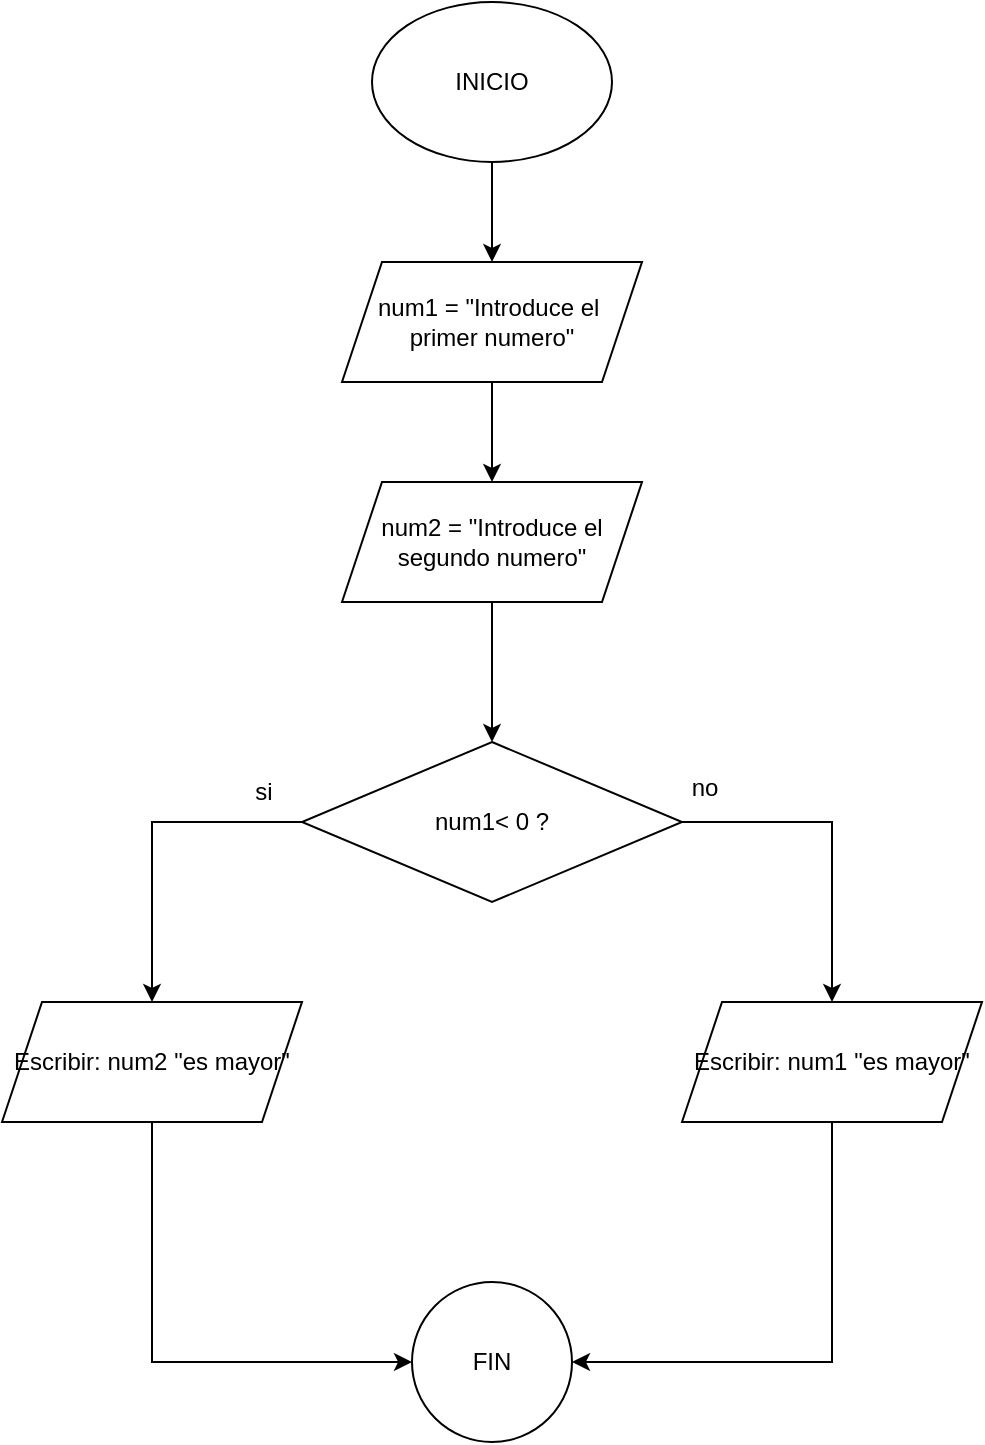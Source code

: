 <mxfile version="24.8.4">
  <diagram name="Página-1" id="2UFubnlOPNcLVtzOg3cz">
    <mxGraphModel dx="1000" dy="511" grid="1" gridSize="10" guides="1" tooltips="1" connect="1" arrows="1" fold="1" page="1" pageScale="1" pageWidth="827" pageHeight="1169" math="0" shadow="0">
      <root>
        <mxCell id="0" />
        <mxCell id="1" parent="0" />
        <mxCell id="4KdWAY72Oj23wz-Gb6Jc-6" style="edgeStyle=orthogonalEdgeStyle;rounded=0;orthogonalLoop=1;jettySize=auto;html=1;entryX=0.5;entryY=0;entryDx=0;entryDy=0;" edge="1" parent="1" source="4KdWAY72Oj23wz-Gb6Jc-1" target="4KdWAY72Oj23wz-Gb6Jc-5">
          <mxGeometry relative="1" as="geometry" />
        </mxCell>
        <mxCell id="4KdWAY72Oj23wz-Gb6Jc-1" value="INICIO" style="ellipse;whiteSpace=wrap;html=1;" vertex="1" parent="1">
          <mxGeometry x="354" width="120" height="80" as="geometry" />
        </mxCell>
        <mxCell id="4KdWAY72Oj23wz-Gb6Jc-9" value="" style="edgeStyle=orthogonalEdgeStyle;rounded=0;orthogonalLoop=1;jettySize=auto;html=1;" edge="1" parent="1" source="4KdWAY72Oj23wz-Gb6Jc-2" target="4KdWAY72Oj23wz-Gb6Jc-8">
          <mxGeometry relative="1" as="geometry" />
        </mxCell>
        <mxCell id="4KdWAY72Oj23wz-Gb6Jc-2" value="num2 = &quot;Introduce el segundo numero&quot;" style="shape=parallelogram;perimeter=parallelogramPerimeter;whiteSpace=wrap;html=1;fixedSize=1;" vertex="1" parent="1">
          <mxGeometry x="339" y="240" width="150" height="60" as="geometry" />
        </mxCell>
        <mxCell id="4KdWAY72Oj23wz-Gb6Jc-7" style="edgeStyle=orthogonalEdgeStyle;rounded=0;orthogonalLoop=1;jettySize=auto;html=1;entryX=0.5;entryY=0;entryDx=0;entryDy=0;" edge="1" parent="1" source="4KdWAY72Oj23wz-Gb6Jc-5" target="4KdWAY72Oj23wz-Gb6Jc-2">
          <mxGeometry relative="1" as="geometry" />
        </mxCell>
        <mxCell id="4KdWAY72Oj23wz-Gb6Jc-5" value="&lt;div&gt;num1 = &quot;Introduce el&amp;nbsp;&lt;/div&gt;&lt;div&gt;primer numero&quot;&lt;/div&gt;" style="shape=parallelogram;perimeter=parallelogramPerimeter;whiteSpace=wrap;html=1;fixedSize=1;" vertex="1" parent="1">
          <mxGeometry x="339" y="130" width="150" height="60" as="geometry" />
        </mxCell>
        <mxCell id="4KdWAY72Oj23wz-Gb6Jc-12" style="edgeStyle=orthogonalEdgeStyle;rounded=0;orthogonalLoop=1;jettySize=auto;html=1;entryX=0.5;entryY=0;entryDx=0;entryDy=0;" edge="1" parent="1" source="4KdWAY72Oj23wz-Gb6Jc-8" target="4KdWAY72Oj23wz-Gb6Jc-10">
          <mxGeometry relative="1" as="geometry">
            <Array as="points">
              <mxPoint x="244" y="410" />
            </Array>
          </mxGeometry>
        </mxCell>
        <mxCell id="4KdWAY72Oj23wz-Gb6Jc-13" style="edgeStyle=orthogonalEdgeStyle;rounded=0;orthogonalLoop=1;jettySize=auto;html=1;entryX=0.5;entryY=0;entryDx=0;entryDy=0;" edge="1" parent="1" source="4KdWAY72Oj23wz-Gb6Jc-8" target="4KdWAY72Oj23wz-Gb6Jc-11">
          <mxGeometry relative="1" as="geometry">
            <Array as="points">
              <mxPoint x="584" y="410" />
            </Array>
          </mxGeometry>
        </mxCell>
        <mxCell id="4KdWAY72Oj23wz-Gb6Jc-8" value="num1&amp;lt; 0 ?" style="rhombus;whiteSpace=wrap;html=1;" vertex="1" parent="1">
          <mxGeometry x="319" y="370" width="190" height="80" as="geometry" />
        </mxCell>
        <mxCell id="4KdWAY72Oj23wz-Gb6Jc-15" style="edgeStyle=orthogonalEdgeStyle;rounded=0;orthogonalLoop=1;jettySize=auto;html=1;entryX=0;entryY=0.5;entryDx=0;entryDy=0;" edge="1" parent="1" source="4KdWAY72Oj23wz-Gb6Jc-10" target="4KdWAY72Oj23wz-Gb6Jc-14">
          <mxGeometry relative="1" as="geometry">
            <Array as="points">
              <mxPoint x="244" y="680" />
            </Array>
          </mxGeometry>
        </mxCell>
        <mxCell id="4KdWAY72Oj23wz-Gb6Jc-10" value="Escribir: num2 &quot;es mayor&quot;" style="shape=parallelogram;perimeter=parallelogramPerimeter;whiteSpace=wrap;html=1;fixedSize=1;" vertex="1" parent="1">
          <mxGeometry x="169" y="500" width="150" height="60" as="geometry" />
        </mxCell>
        <mxCell id="4KdWAY72Oj23wz-Gb6Jc-16" style="edgeStyle=orthogonalEdgeStyle;rounded=0;orthogonalLoop=1;jettySize=auto;html=1;entryX=1;entryY=0.5;entryDx=0;entryDy=0;" edge="1" parent="1" source="4KdWAY72Oj23wz-Gb6Jc-11" target="4KdWAY72Oj23wz-Gb6Jc-14">
          <mxGeometry relative="1" as="geometry">
            <Array as="points">
              <mxPoint x="584" y="680" />
            </Array>
          </mxGeometry>
        </mxCell>
        <mxCell id="4KdWAY72Oj23wz-Gb6Jc-11" value="Escribir: num1 &quot;es mayor&quot;" style="shape=parallelogram;perimeter=parallelogramPerimeter;whiteSpace=wrap;html=1;fixedSize=1;" vertex="1" parent="1">
          <mxGeometry x="509" y="500" width="150" height="60" as="geometry" />
        </mxCell>
        <mxCell id="4KdWAY72Oj23wz-Gb6Jc-14" value="FIN" style="ellipse;whiteSpace=wrap;html=1;aspect=fixed;" vertex="1" parent="1">
          <mxGeometry x="374" y="640" width="80" height="80" as="geometry" />
        </mxCell>
        <mxCell id="4KdWAY72Oj23wz-Gb6Jc-17" value="si" style="text;html=1;align=center;verticalAlign=middle;whiteSpace=wrap;rounded=0;" vertex="1" parent="1">
          <mxGeometry x="270" y="380" width="60" height="30" as="geometry" />
        </mxCell>
        <mxCell id="4KdWAY72Oj23wz-Gb6Jc-18" value="no" style="text;html=1;align=center;verticalAlign=middle;resizable=0;points=[];autosize=1;strokeColor=none;fillColor=none;" vertex="1" parent="1">
          <mxGeometry x="500" y="378" width="40" height="30" as="geometry" />
        </mxCell>
      </root>
    </mxGraphModel>
  </diagram>
</mxfile>
